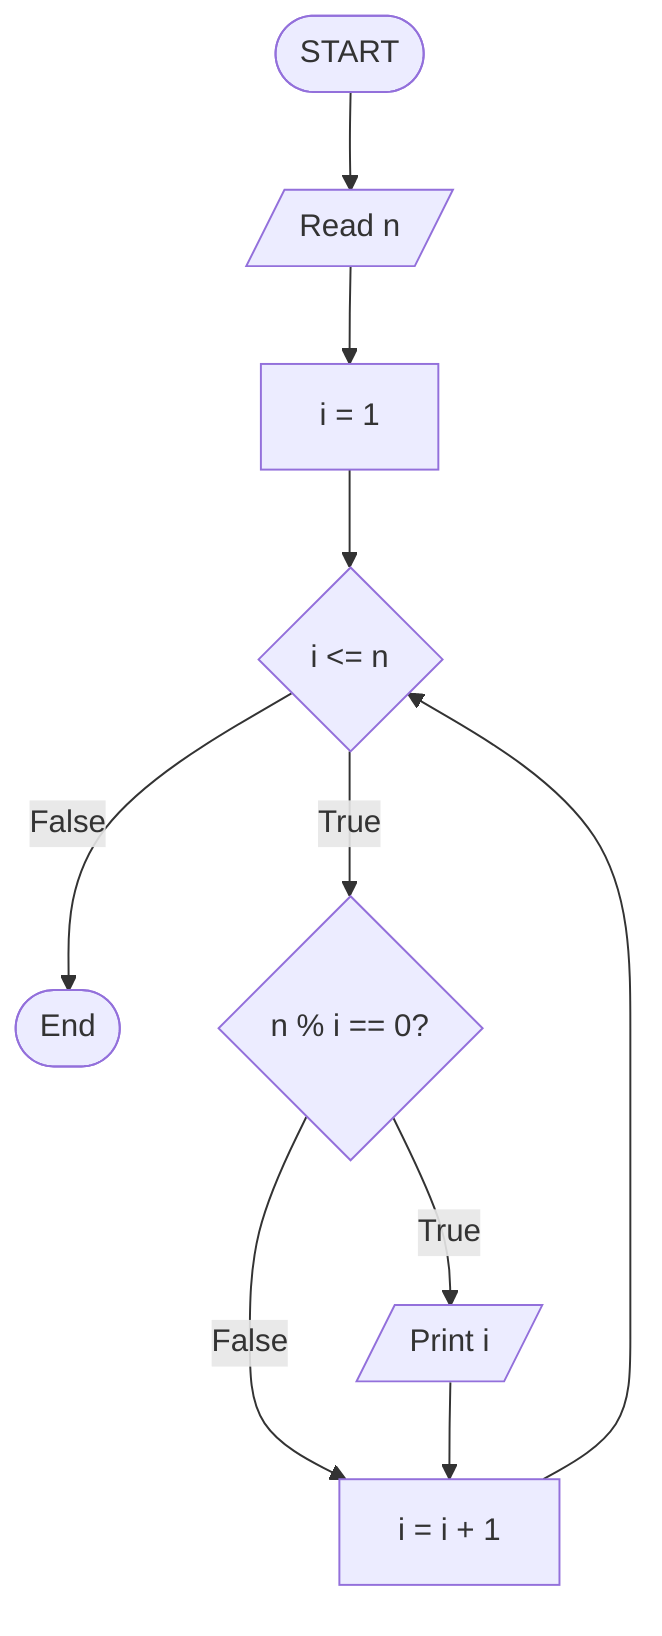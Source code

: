 flowchart TD
START([START]) -->
ReadN[/Read n/] -->
Assign[i = 1] -->
Loop{i <= n}
  Loop -- False --> End(["End"])
  Loop -- True --> Check{n % i == 0?}
    Check -- False --> Increment
    Check -- True --> Print[/"Print i"/]
    --> Increment[i = i + 1]
    --> Loop